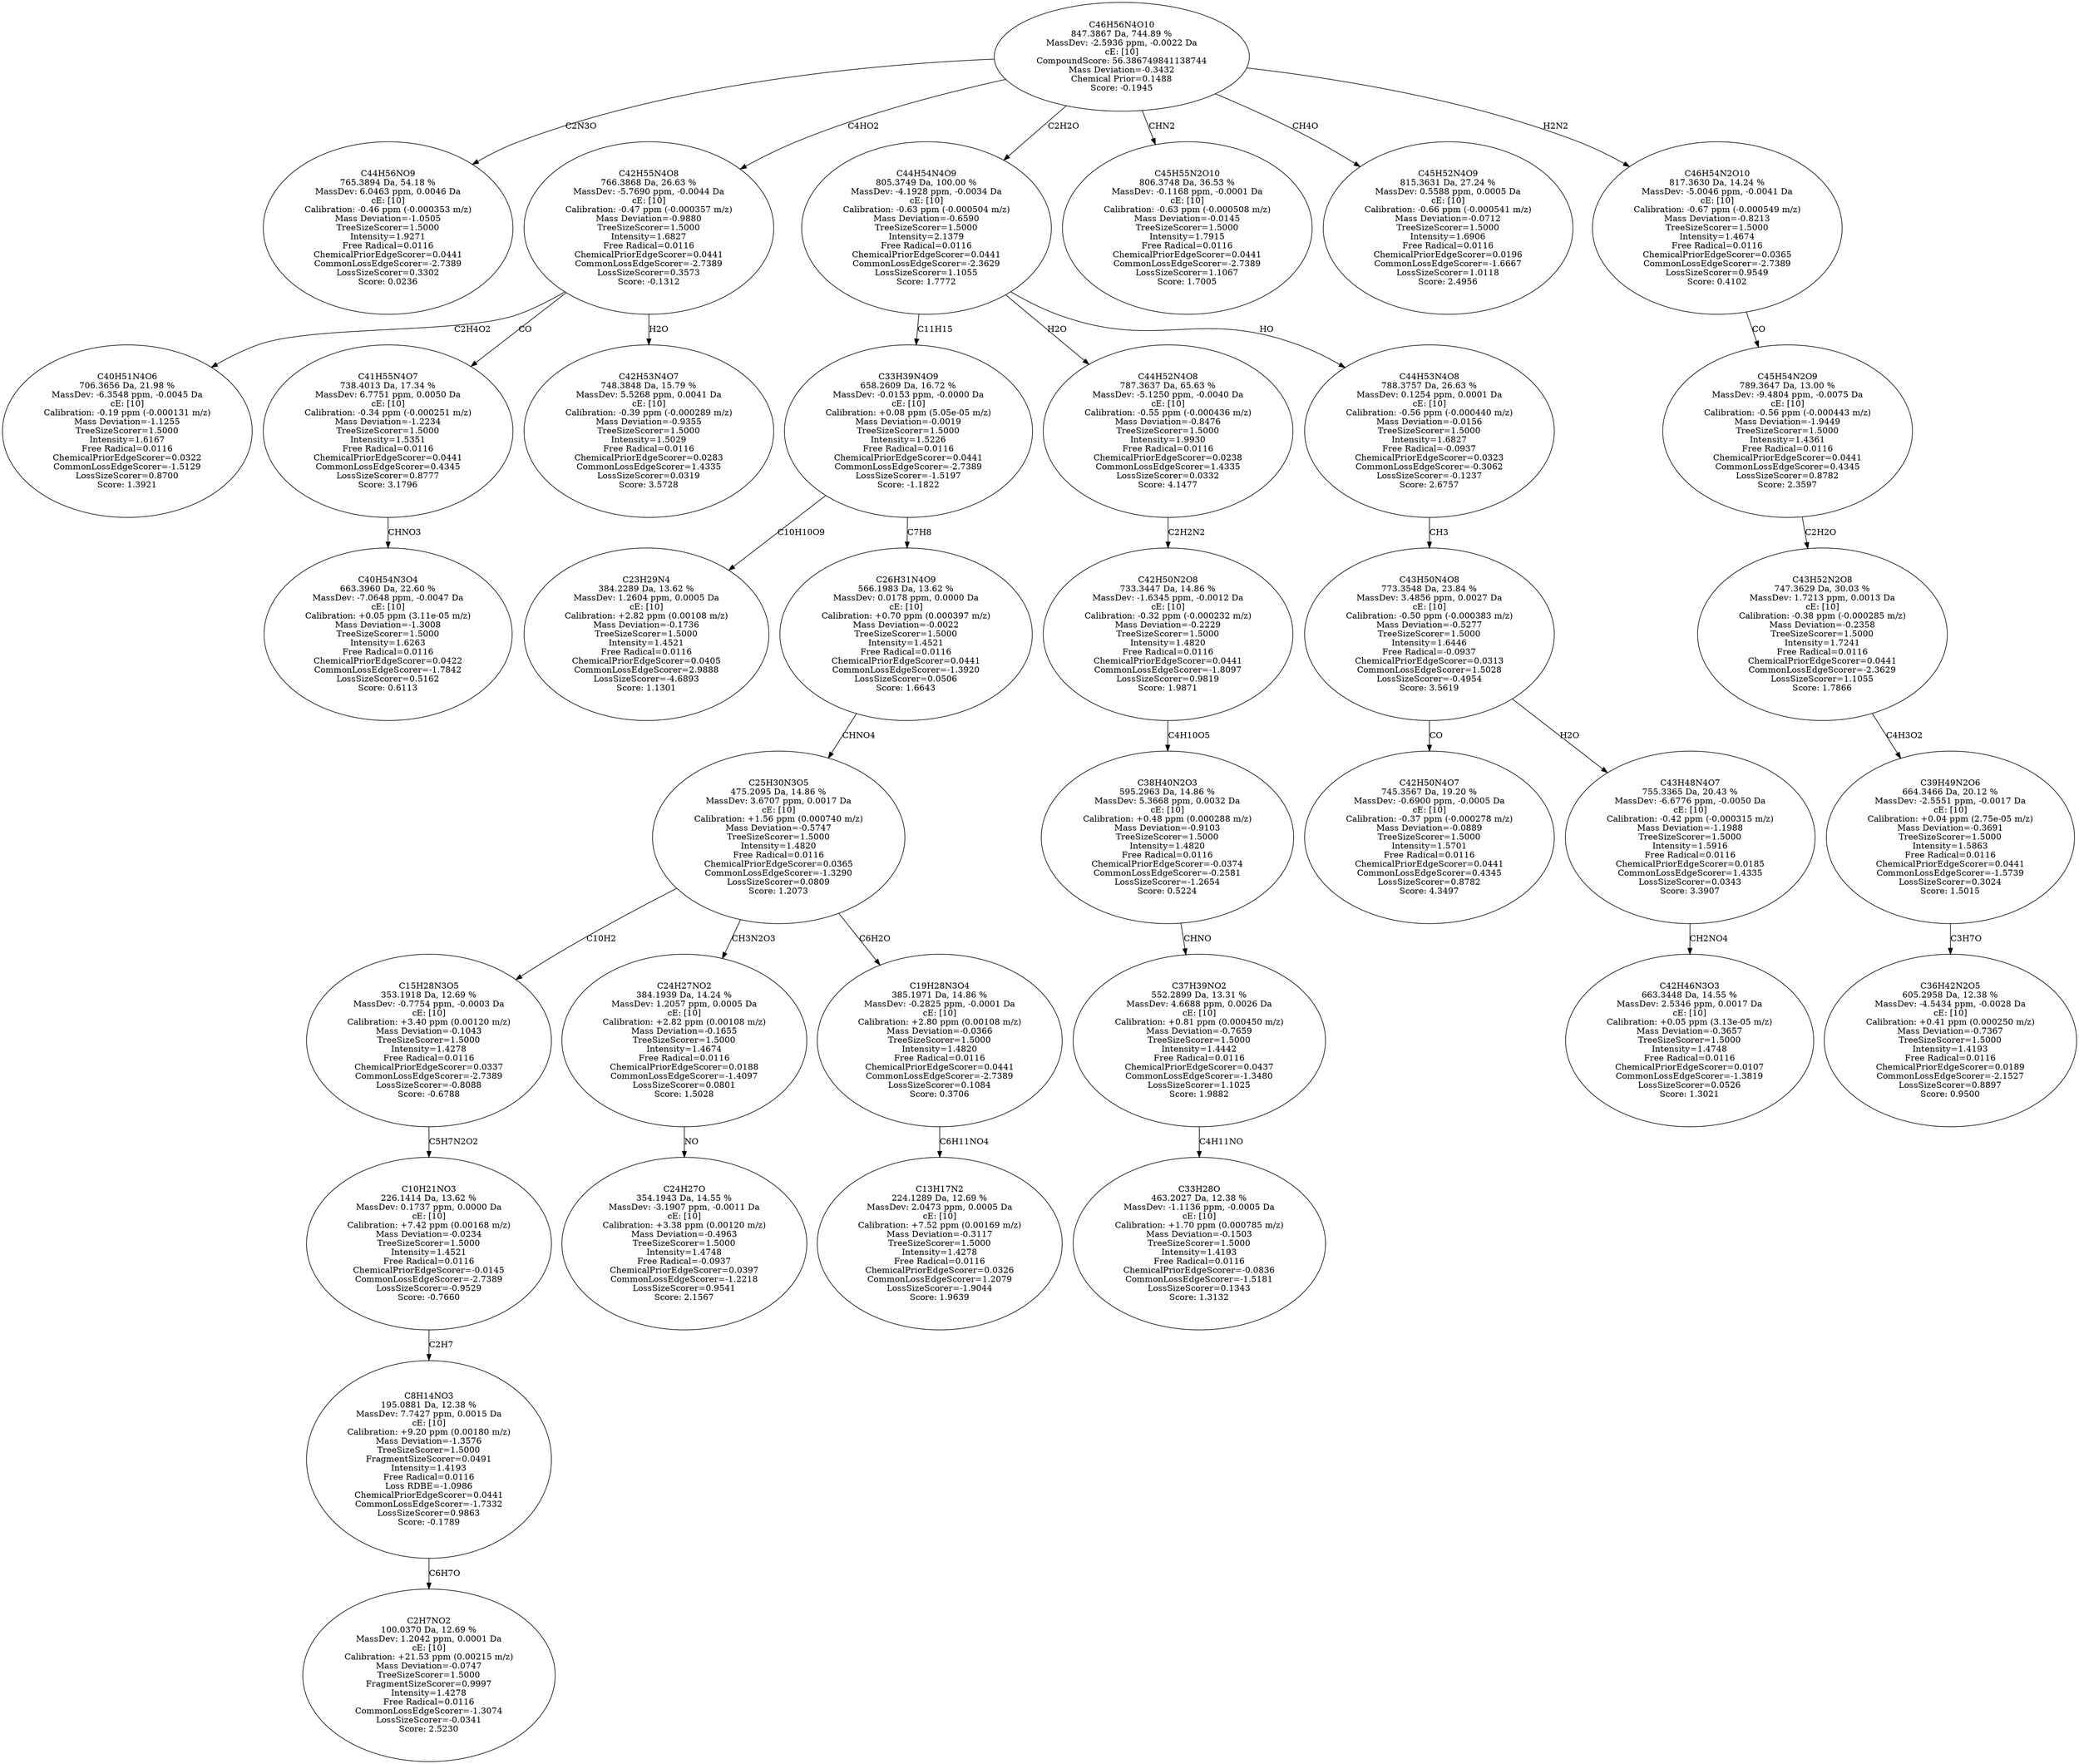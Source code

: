 strict digraph {
v1 [label="C44H56NO9\n765.3894 Da, 54.18 %\nMassDev: 6.0463 ppm, 0.0046 Da\ncE: [10]\nCalibration: -0.46 ppm (-0.000353 m/z)\nMass Deviation=-1.0505\nTreeSizeScorer=1.5000\nIntensity=1.9271\nFree Radical=0.0116\nChemicalPriorEdgeScorer=0.0441\nCommonLossEdgeScorer=-2.7389\nLossSizeScorer=0.3302\nScore: 0.0236"];
v2 [label="C40H51N4O6\n706.3656 Da, 21.98 %\nMassDev: -6.3548 ppm, -0.0045 Da\ncE: [10]\nCalibration: -0.19 ppm (-0.000131 m/z)\nMass Deviation=-1.1255\nTreeSizeScorer=1.5000\nIntensity=1.6167\nFree Radical=0.0116\nChemicalPriorEdgeScorer=0.0322\nCommonLossEdgeScorer=-1.5129\nLossSizeScorer=0.8700\nScore: 1.3921"];
v3 [label="C40H54N3O4\n663.3960 Da, 22.60 %\nMassDev: -7.0648 ppm, -0.0047 Da\ncE: [10]\nCalibration: +0.05 ppm (3.11e-05 m/z)\nMass Deviation=-1.3008\nTreeSizeScorer=1.5000\nIntensity=1.6263\nFree Radical=0.0116\nChemicalPriorEdgeScorer=0.0422\nCommonLossEdgeScorer=-1.7842\nLossSizeScorer=0.5162\nScore: 0.6113"];
v4 [label="C41H55N4O7\n738.4013 Da, 17.34 %\nMassDev: 6.7751 ppm, 0.0050 Da\ncE: [10]\nCalibration: -0.34 ppm (-0.000251 m/z)\nMass Deviation=-1.2234\nTreeSizeScorer=1.5000\nIntensity=1.5351\nFree Radical=0.0116\nChemicalPriorEdgeScorer=0.0441\nCommonLossEdgeScorer=0.4345\nLossSizeScorer=0.8777\nScore: 3.1796"];
v5 [label="C42H53N4O7\n748.3848 Da, 15.79 %\nMassDev: 5.5268 ppm, 0.0041 Da\ncE: [10]\nCalibration: -0.39 ppm (-0.000289 m/z)\nMass Deviation=-0.9355\nTreeSizeScorer=1.5000\nIntensity=1.5029\nFree Radical=0.0116\nChemicalPriorEdgeScorer=0.0283\nCommonLossEdgeScorer=1.4335\nLossSizeScorer=0.0319\nScore: 3.5728"];
v6 [label="C42H55N4O8\n766.3868 Da, 26.63 %\nMassDev: -5.7690 ppm, -0.0044 Da\ncE: [10]\nCalibration: -0.47 ppm (-0.000357 m/z)\nMass Deviation=-0.9880\nTreeSizeScorer=1.5000\nIntensity=1.6827\nFree Radical=0.0116\nChemicalPriorEdgeScorer=0.0441\nCommonLossEdgeScorer=-2.7389\nLossSizeScorer=0.3573\nScore: -0.1312"];
v7 [label="C23H29N4\n384.2289 Da, 13.62 %\nMassDev: 1.2604 ppm, 0.0005 Da\ncE: [10]\nCalibration: +2.82 ppm (0.00108 m/z)\nMass Deviation=-0.1736\nTreeSizeScorer=1.5000\nIntensity=1.4521\nFree Radical=0.0116\nChemicalPriorEdgeScorer=0.0405\nCommonLossEdgeScorer=2.9888\nLossSizeScorer=-4.6893\nScore: 1.1301"];
v8 [label="C2H7NO2\n100.0370 Da, 12.69 %\nMassDev: 1.2042 ppm, 0.0001 Da\ncE: [10]\nCalibration: +21.53 ppm (0.00215 m/z)\nMass Deviation=-0.0747\nTreeSizeScorer=1.5000\nFragmentSizeScorer=0.9997\nIntensity=1.4278\nFree Radical=0.0116\nCommonLossEdgeScorer=-1.3074\nLossSizeScorer=-0.0341\nScore: 2.5230"];
v9 [label="C8H14NO3\n195.0881 Da, 12.38 %\nMassDev: 7.7427 ppm, 0.0015 Da\ncE: [10]\nCalibration: +9.20 ppm (0.00180 m/z)\nMass Deviation=-1.3576\nTreeSizeScorer=1.5000\nFragmentSizeScorer=0.0491\nIntensity=1.4193\nFree Radical=0.0116\nLoss RDBE=-1.0986\nChemicalPriorEdgeScorer=0.0441\nCommonLossEdgeScorer=-1.7332\nLossSizeScorer=0.9863\nScore: -0.1789"];
v10 [label="C10H21NO3\n226.1414 Da, 13.62 %\nMassDev: 0.1737 ppm, 0.0000 Da\ncE: [10]\nCalibration: +7.42 ppm (0.00168 m/z)\nMass Deviation=-0.0234\nTreeSizeScorer=1.5000\nIntensity=1.4521\nFree Radical=0.0116\nChemicalPriorEdgeScorer=-0.0145\nCommonLossEdgeScorer=-2.7389\nLossSizeScorer=-0.9529\nScore: -0.7660"];
v11 [label="C15H28N3O5\n353.1918 Da, 12.69 %\nMassDev: -0.7754 ppm, -0.0003 Da\ncE: [10]\nCalibration: +3.40 ppm (0.00120 m/z)\nMass Deviation=-0.1043\nTreeSizeScorer=1.5000\nIntensity=1.4278\nFree Radical=0.0116\nChemicalPriorEdgeScorer=0.0337\nCommonLossEdgeScorer=-2.7389\nLossSizeScorer=-0.8088\nScore: -0.6788"];
v12 [label="C24H27O\n354.1943 Da, 14.55 %\nMassDev: -3.1907 ppm, -0.0011 Da\ncE: [10]\nCalibration: +3.38 ppm (0.00120 m/z)\nMass Deviation=-0.4963\nTreeSizeScorer=1.5000\nIntensity=1.4748\nFree Radical=-0.0937\nChemicalPriorEdgeScorer=0.0397\nCommonLossEdgeScorer=-1.2218\nLossSizeScorer=0.9541\nScore: 2.1567"];
v13 [label="C24H27NO2\n384.1939 Da, 14.24 %\nMassDev: 1.2057 ppm, 0.0005 Da\ncE: [10]\nCalibration: +2.82 ppm (0.00108 m/z)\nMass Deviation=-0.1655\nTreeSizeScorer=1.5000\nIntensity=1.4674\nFree Radical=0.0116\nChemicalPriorEdgeScorer=0.0188\nCommonLossEdgeScorer=-1.4097\nLossSizeScorer=0.0801\nScore: 1.5028"];
v14 [label="C13H17N2\n224.1289 Da, 12.69 %\nMassDev: 2.0473 ppm, 0.0005 Da\ncE: [10]\nCalibration: +7.52 ppm (0.00169 m/z)\nMass Deviation=-0.3117\nTreeSizeScorer=1.5000\nIntensity=1.4278\nFree Radical=0.0116\nChemicalPriorEdgeScorer=0.0326\nCommonLossEdgeScorer=1.2079\nLossSizeScorer=-1.9044\nScore: 1.9639"];
v15 [label="C19H28N3O4\n385.1971 Da, 14.86 %\nMassDev: -0.2825 ppm, -0.0001 Da\ncE: [10]\nCalibration: +2.80 ppm (0.00108 m/z)\nMass Deviation=-0.0366\nTreeSizeScorer=1.5000\nIntensity=1.4820\nFree Radical=0.0116\nChemicalPriorEdgeScorer=0.0441\nCommonLossEdgeScorer=-2.7389\nLossSizeScorer=0.1084\nScore: 0.3706"];
v16 [label="C25H30N3O5\n475.2095 Da, 14.86 %\nMassDev: 3.6707 ppm, 0.0017 Da\ncE: [10]\nCalibration: +1.56 ppm (0.000740 m/z)\nMass Deviation=-0.5747\nTreeSizeScorer=1.5000\nIntensity=1.4820\nFree Radical=0.0116\nChemicalPriorEdgeScorer=0.0365\nCommonLossEdgeScorer=-1.3290\nLossSizeScorer=0.0809\nScore: 1.2073"];
v17 [label="C26H31N4O9\n566.1983 Da, 13.62 %\nMassDev: 0.0178 ppm, 0.0000 Da\ncE: [10]\nCalibration: +0.70 ppm (0.000397 m/z)\nMass Deviation=-0.0022\nTreeSizeScorer=1.5000\nIntensity=1.4521\nFree Radical=0.0116\nChemicalPriorEdgeScorer=0.0441\nCommonLossEdgeScorer=-1.3920\nLossSizeScorer=0.0506\nScore: 1.6643"];
v18 [label="C33H39N4O9\n658.2609 Da, 16.72 %\nMassDev: -0.0153 ppm, -0.0000 Da\ncE: [10]\nCalibration: +0.08 ppm (5.05e-05 m/z)\nMass Deviation=-0.0019\nTreeSizeScorer=1.5000\nIntensity=1.5226\nFree Radical=0.0116\nChemicalPriorEdgeScorer=0.0441\nCommonLossEdgeScorer=-2.7389\nLossSizeScorer=-1.5197\nScore: -1.1822"];
v19 [label="C33H28O\n463.2027 Da, 12.38 %\nMassDev: -1.1136 ppm, -0.0005 Da\ncE: [10]\nCalibration: +1.70 ppm (0.000785 m/z)\nMass Deviation=-0.1503\nTreeSizeScorer=1.5000\nIntensity=1.4193\nFree Radical=0.0116\nChemicalPriorEdgeScorer=-0.0836\nCommonLossEdgeScorer=-1.5181\nLossSizeScorer=0.1343\nScore: 1.3132"];
v20 [label="C37H39NO2\n552.2899 Da, 13.31 %\nMassDev: 4.6688 ppm, 0.0026 Da\ncE: [10]\nCalibration: +0.81 ppm (0.000450 m/z)\nMass Deviation=-0.7659\nTreeSizeScorer=1.5000\nIntensity=1.4442\nFree Radical=0.0116\nChemicalPriorEdgeScorer=0.0437\nCommonLossEdgeScorer=-1.3480\nLossSizeScorer=1.1025\nScore: 1.9882"];
v21 [label="C38H40N2O3\n595.2963 Da, 14.86 %\nMassDev: 5.3668 ppm, 0.0032 Da\ncE: [10]\nCalibration: +0.48 ppm (0.000288 m/z)\nMass Deviation=-0.9103\nTreeSizeScorer=1.5000\nIntensity=1.4820\nFree Radical=0.0116\nChemicalPriorEdgeScorer=-0.0374\nCommonLossEdgeScorer=-0.2581\nLossSizeScorer=-1.2654\nScore: 0.5224"];
v22 [label="C42H50N2O8\n733.3447 Da, 14.86 %\nMassDev: -1.6345 ppm, -0.0012 Da\ncE: [10]\nCalibration: -0.32 ppm (-0.000232 m/z)\nMass Deviation=-0.2229\nTreeSizeScorer=1.5000\nIntensity=1.4820\nFree Radical=0.0116\nChemicalPriorEdgeScorer=0.0441\nCommonLossEdgeScorer=-1.8097\nLossSizeScorer=0.9819\nScore: 1.9871"];
v23 [label="C44H52N4O8\n787.3637 Da, 65.63 %\nMassDev: -5.1250 ppm, -0.0040 Da\ncE: [10]\nCalibration: -0.55 ppm (-0.000436 m/z)\nMass Deviation=-0.8476\nTreeSizeScorer=1.5000\nIntensity=1.9930\nFree Radical=0.0116\nChemicalPriorEdgeScorer=0.0238\nCommonLossEdgeScorer=1.4335\nLossSizeScorer=0.0332\nScore: 4.1477"];
v24 [label="C42H50N4O7\n745.3567 Da, 19.20 %\nMassDev: -0.6900 ppm, -0.0005 Da\ncE: [10]\nCalibration: -0.37 ppm (-0.000278 m/z)\nMass Deviation=-0.0889\nTreeSizeScorer=1.5000\nIntensity=1.5701\nFree Radical=0.0116\nChemicalPriorEdgeScorer=0.0441\nCommonLossEdgeScorer=0.4345\nLossSizeScorer=0.8782\nScore: 4.3497"];
v25 [label="C42H46N3O3\n663.3448 Da, 14.55 %\nMassDev: 2.5346 ppm, 0.0017 Da\ncE: [10]\nCalibration: +0.05 ppm (3.13e-05 m/z)\nMass Deviation=-0.3657\nTreeSizeScorer=1.5000\nIntensity=1.4748\nFree Radical=0.0116\nChemicalPriorEdgeScorer=0.0107\nCommonLossEdgeScorer=-1.3819\nLossSizeScorer=0.0526\nScore: 1.3021"];
v26 [label="C43H48N4O7\n755.3365 Da, 20.43 %\nMassDev: -6.6776 ppm, -0.0050 Da\ncE: [10]\nCalibration: -0.42 ppm (-0.000315 m/z)\nMass Deviation=-1.1988\nTreeSizeScorer=1.5000\nIntensity=1.5916\nFree Radical=0.0116\nChemicalPriorEdgeScorer=0.0185\nCommonLossEdgeScorer=1.4335\nLossSizeScorer=0.0343\nScore: 3.3907"];
v27 [label="C43H50N4O8\n773.3548 Da, 23.84 %\nMassDev: 3.4856 ppm, 0.0027 Da\ncE: [10]\nCalibration: -0.50 ppm (-0.000383 m/z)\nMass Deviation=-0.5277\nTreeSizeScorer=1.5000\nIntensity=1.6446\nFree Radical=-0.0937\nChemicalPriorEdgeScorer=0.0313\nCommonLossEdgeScorer=1.5028\nLossSizeScorer=-0.4954\nScore: 3.5619"];
v28 [label="C44H53N4O8\n788.3757 Da, 26.63 %\nMassDev: 0.1254 ppm, 0.0001 Da\ncE: [10]\nCalibration: -0.56 ppm (-0.000440 m/z)\nMass Deviation=-0.0156\nTreeSizeScorer=1.5000\nIntensity=1.6827\nFree Radical=-0.0937\nChemicalPriorEdgeScorer=0.0323\nCommonLossEdgeScorer=-0.3062\nLossSizeScorer=-0.1237\nScore: 2.6757"];
v29 [label="C44H54N4O9\n805.3749 Da, 100.00 %\nMassDev: -4.1928 ppm, -0.0034 Da\ncE: [10]\nCalibration: -0.63 ppm (-0.000504 m/z)\nMass Deviation=-0.6590\nTreeSizeScorer=1.5000\nIntensity=2.1379\nFree Radical=0.0116\nChemicalPriorEdgeScorer=0.0441\nCommonLossEdgeScorer=-2.3629\nLossSizeScorer=1.1055\nScore: 1.7772"];
v30 [label="C45H55N2O10\n806.3748 Da, 36.53 %\nMassDev: -0.1168 ppm, -0.0001 Da\ncE: [10]\nCalibration: -0.63 ppm (-0.000508 m/z)\nMass Deviation=-0.0145\nTreeSizeScorer=1.5000\nIntensity=1.7915\nFree Radical=0.0116\nChemicalPriorEdgeScorer=0.0441\nCommonLossEdgeScorer=-2.7389\nLossSizeScorer=1.1067\nScore: 1.7005"];
v31 [label="C45H52N4O9\n815.3631 Da, 27.24 %\nMassDev: 0.5588 ppm, 0.0005 Da\ncE: [10]\nCalibration: -0.66 ppm (-0.000541 m/z)\nMass Deviation=-0.0712\nTreeSizeScorer=1.5000\nIntensity=1.6906\nFree Radical=0.0116\nChemicalPriorEdgeScorer=0.0196\nCommonLossEdgeScorer=-1.6667\nLossSizeScorer=1.0118\nScore: 2.4956"];
v32 [label="C36H42N2O5\n605.2958 Da, 12.38 %\nMassDev: -4.5434 ppm, -0.0028 Da\ncE: [10]\nCalibration: +0.41 ppm (0.000250 m/z)\nMass Deviation=-0.7367\nTreeSizeScorer=1.5000\nIntensity=1.4193\nFree Radical=0.0116\nChemicalPriorEdgeScorer=0.0189\nCommonLossEdgeScorer=-2.1527\nLossSizeScorer=0.8897\nScore: 0.9500"];
v33 [label="C39H49N2O6\n664.3466 Da, 20.12 %\nMassDev: -2.5551 ppm, -0.0017 Da\ncE: [10]\nCalibration: +0.04 ppm (2.75e-05 m/z)\nMass Deviation=-0.3691\nTreeSizeScorer=1.5000\nIntensity=1.5863\nFree Radical=0.0116\nChemicalPriorEdgeScorer=0.0441\nCommonLossEdgeScorer=-1.5739\nLossSizeScorer=0.3024\nScore: 1.5015"];
v34 [label="C43H52N2O8\n747.3629 Da, 30.03 %\nMassDev: 1.7213 ppm, 0.0013 Da\ncE: [10]\nCalibration: -0.38 ppm (-0.000285 m/z)\nMass Deviation=-0.2358\nTreeSizeScorer=1.5000\nIntensity=1.7241\nFree Radical=0.0116\nChemicalPriorEdgeScorer=0.0441\nCommonLossEdgeScorer=-2.3629\nLossSizeScorer=1.1055\nScore: 1.7866"];
v35 [label="C45H54N2O9\n789.3647 Da, 13.00 %\nMassDev: -9.4804 ppm, -0.0075 Da\ncE: [10]\nCalibration: -0.56 ppm (-0.000443 m/z)\nMass Deviation=-1.9449\nTreeSizeScorer=1.5000\nIntensity=1.4361\nFree Radical=0.0116\nChemicalPriorEdgeScorer=0.0441\nCommonLossEdgeScorer=0.4345\nLossSizeScorer=0.8782\nScore: 2.3597"];
v36 [label="C46H54N2O10\n817.3630 Da, 14.24 %\nMassDev: -5.0046 ppm, -0.0041 Da\ncE: [10]\nCalibration: -0.67 ppm (-0.000549 m/z)\nMass Deviation=-0.8213\nTreeSizeScorer=1.5000\nIntensity=1.4674\nFree Radical=0.0116\nChemicalPriorEdgeScorer=0.0365\nCommonLossEdgeScorer=-2.7389\nLossSizeScorer=0.9549\nScore: 0.4102"];
v37 [label="C46H56N4O10\n847.3867 Da, 744.89 %\nMassDev: -2.5936 ppm, -0.0022 Da\ncE: [10]\nCompoundScore: 56.386749841138744\nMass Deviation=-0.3432\nChemical Prior=0.1488\nScore: -0.1945"];
v37 -> v1 [label="C2N3O"];
v6 -> v2 [label="C2H4O2"];
v4 -> v3 [label="CHNO3"];
v6 -> v4 [label="CO"];
v6 -> v5 [label="H2O"];
v37 -> v6 [label="C4HO2"];
v18 -> v7 [label="C10H10O9"];
v9 -> v8 [label="C6H7O"];
v10 -> v9 [label="C2H7"];
v11 -> v10 [label="C5H7N2O2"];
v16 -> v11 [label="C10H2"];
v13 -> v12 [label="NO"];
v16 -> v13 [label="CH3N2O3"];
v15 -> v14 [label="C6H11NO4"];
v16 -> v15 [label="C6H2O"];
v17 -> v16 [label="CHNO4"];
v18 -> v17 [label="C7H8"];
v29 -> v18 [label="C11H15"];
v20 -> v19 [label="C4H11NO"];
v21 -> v20 [label="CHNO"];
v22 -> v21 [label="C4H10O5"];
v23 -> v22 [label="C2H2N2"];
v29 -> v23 [label="H2O"];
v27 -> v24 [label="CO"];
v26 -> v25 [label="CH2NO4"];
v27 -> v26 [label="H2O"];
v28 -> v27 [label="CH3"];
v29 -> v28 [label="HO"];
v37 -> v29 [label="C2H2O"];
v37 -> v30 [label="CHN2"];
v37 -> v31 [label="CH4O"];
v33 -> v32 [label="C3H7O"];
v34 -> v33 [label="C4H3O2"];
v35 -> v34 [label="C2H2O"];
v36 -> v35 [label="CO"];
v37 -> v36 [label="H2N2"];
}
